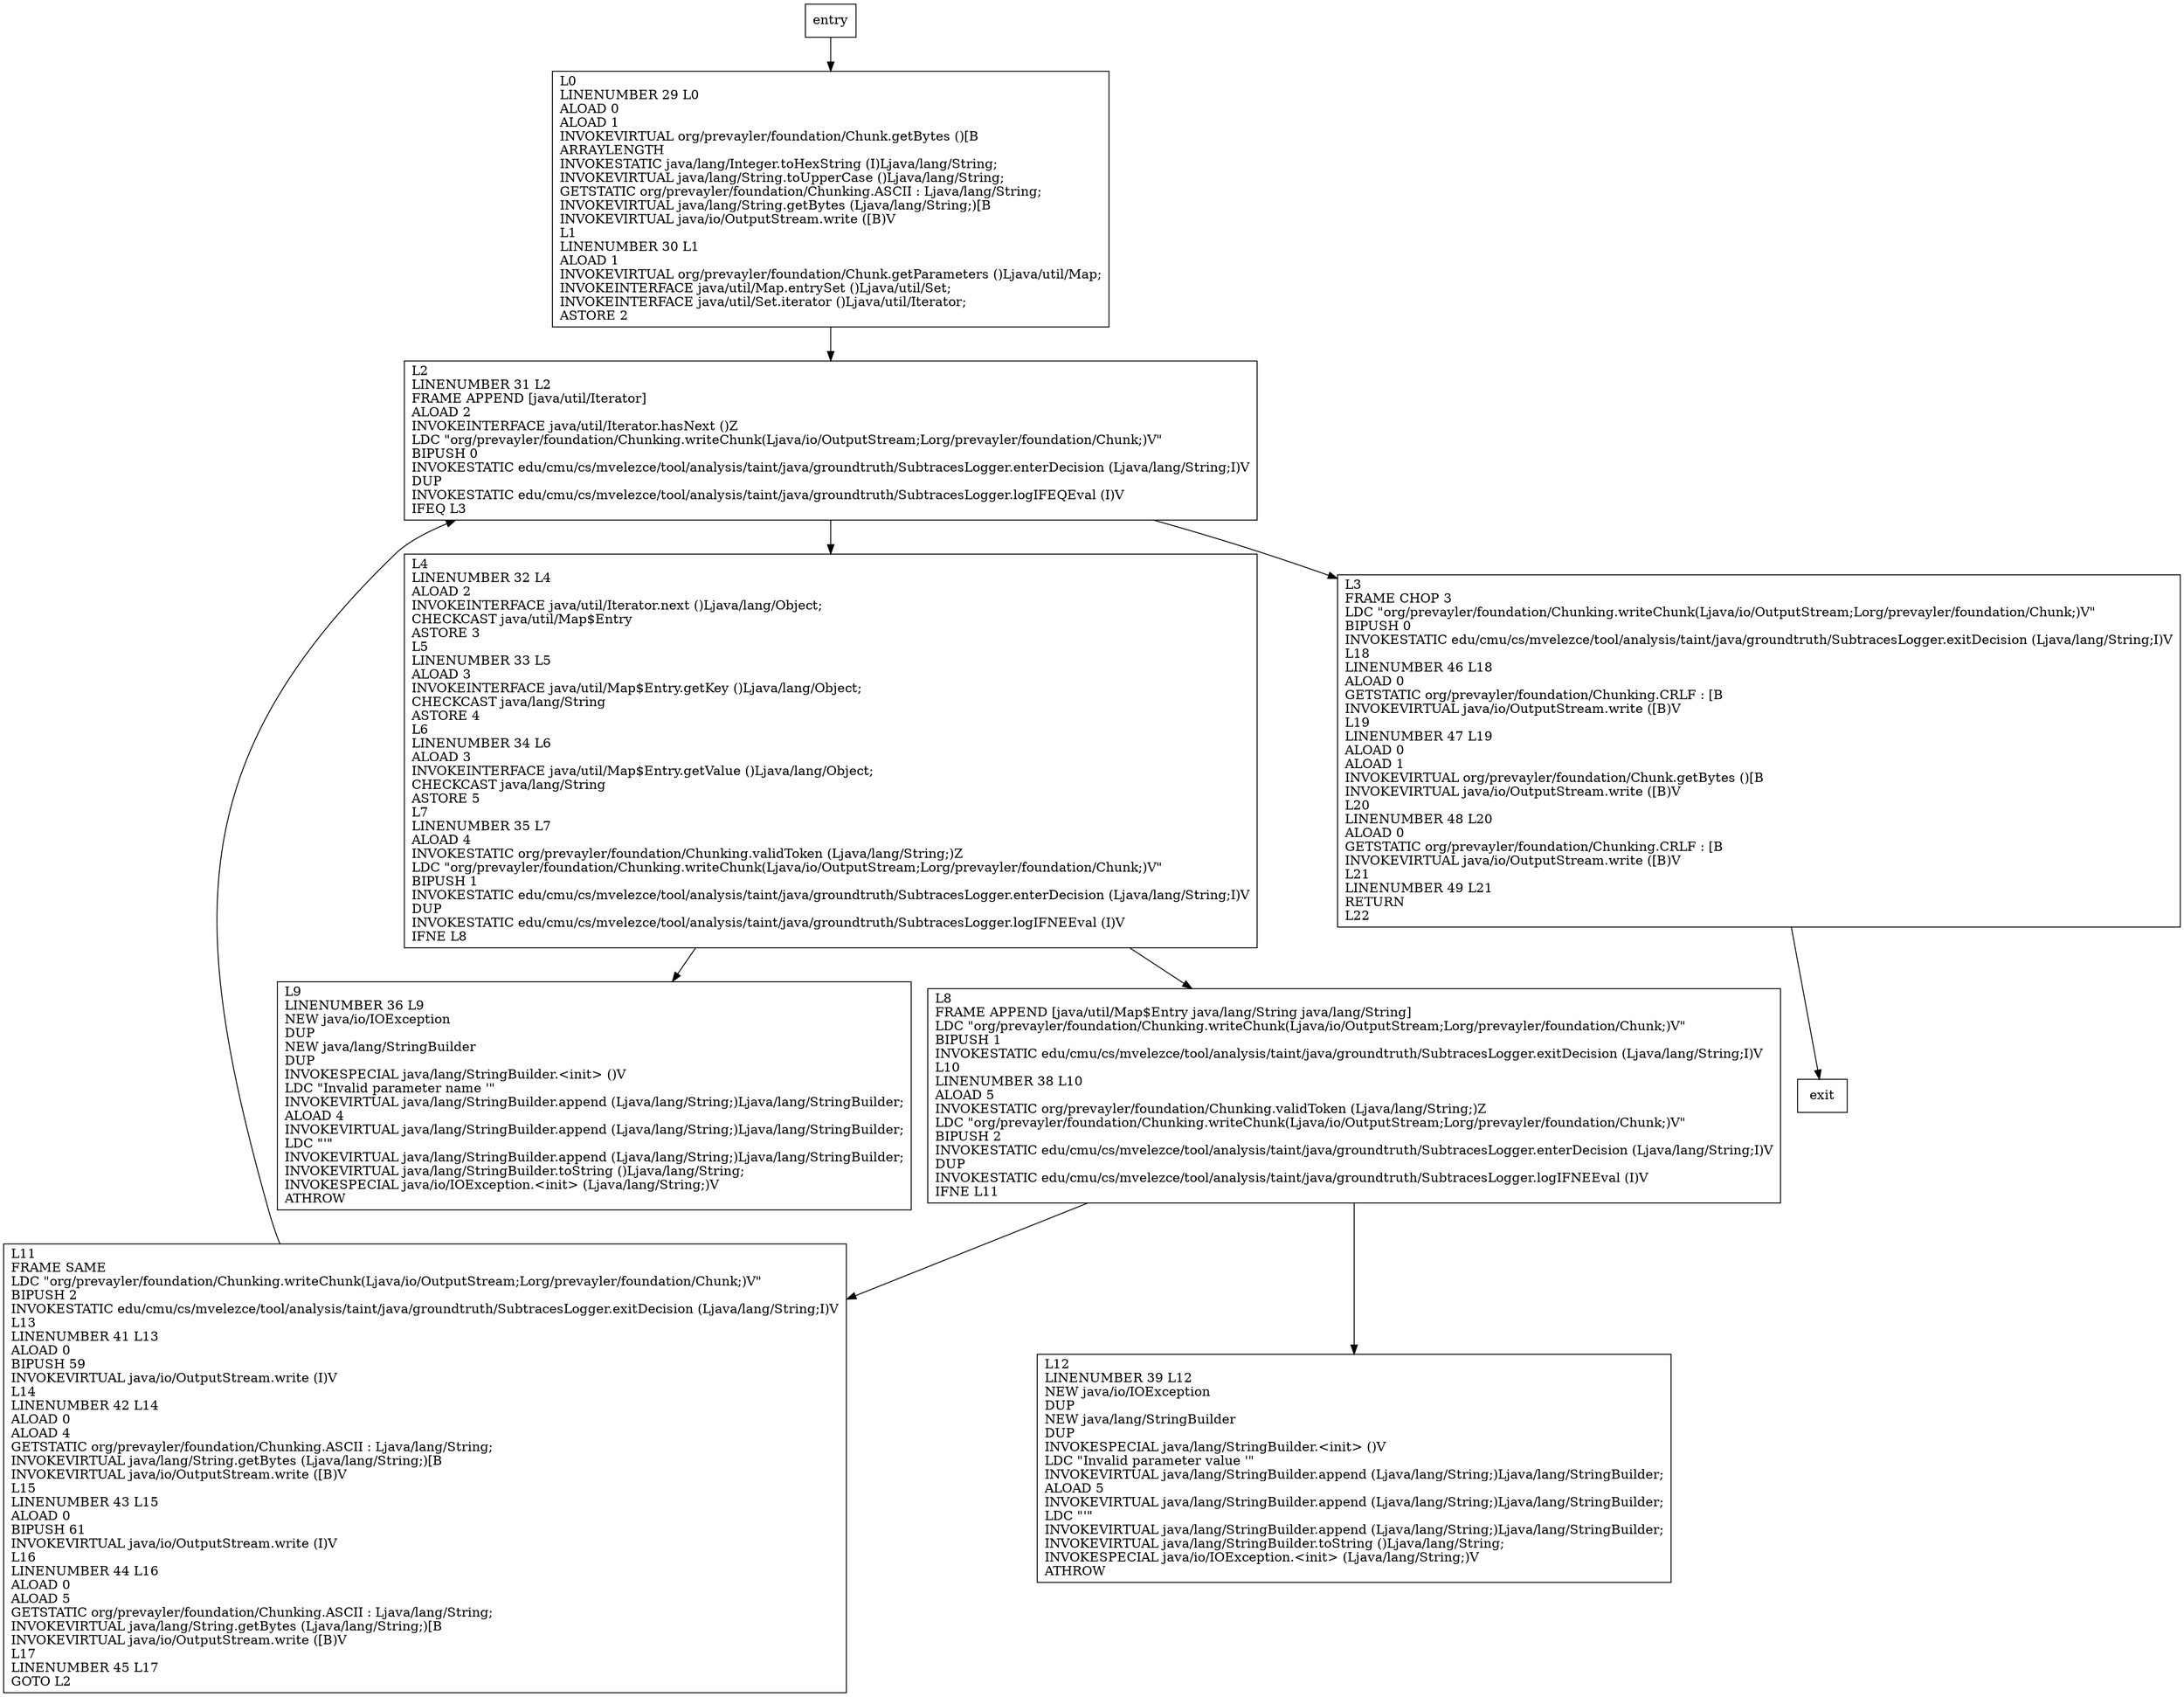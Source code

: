 digraph writeChunk {
node [shape=record];
52544167 [label="L0\lLINENUMBER 29 L0\lALOAD 0\lALOAD 1\lINVOKEVIRTUAL org/prevayler/foundation/Chunk.getBytes ()[B\lARRAYLENGTH\lINVOKESTATIC java/lang/Integer.toHexString (I)Ljava/lang/String;\lINVOKEVIRTUAL java/lang/String.toUpperCase ()Ljava/lang/String;\lGETSTATIC org/prevayler/foundation/Chunking.ASCII : Ljava/lang/String;\lINVOKEVIRTUAL java/lang/String.getBytes (Ljava/lang/String;)[B\lINVOKEVIRTUAL java/io/OutputStream.write ([B)V\lL1\lLINENUMBER 30 L1\lALOAD 1\lINVOKEVIRTUAL org/prevayler/foundation/Chunk.getParameters ()Ljava/util/Map;\lINVOKEINTERFACE java/util/Map.entrySet ()Ljava/util/Set;\lINVOKEINTERFACE java/util/Set.iterator ()Ljava/util/Iterator;\lASTORE 2\l"];
332527768 [label="L4\lLINENUMBER 32 L4\lALOAD 2\lINVOKEINTERFACE java/util/Iterator.next ()Ljava/lang/Object;\lCHECKCAST java/util/Map$Entry\lASTORE 3\lL5\lLINENUMBER 33 L5\lALOAD 3\lINVOKEINTERFACE java/util/Map$Entry.getKey ()Ljava/lang/Object;\lCHECKCAST java/lang/String\lASTORE 4\lL6\lLINENUMBER 34 L6\lALOAD 3\lINVOKEINTERFACE java/util/Map$Entry.getValue ()Ljava/lang/Object;\lCHECKCAST java/lang/String\lASTORE 5\lL7\lLINENUMBER 35 L7\lALOAD 4\lINVOKESTATIC org/prevayler/foundation/Chunking.validToken (Ljava/lang/String;)Z\lLDC \"org/prevayler/foundation/Chunking.writeChunk(Ljava/io/OutputStream;Lorg/prevayler/foundation/Chunk;)V\"\lBIPUSH 1\lINVOKESTATIC edu/cmu/cs/mvelezce/tool/analysis/taint/java/groundtruth/SubtracesLogger.enterDecision (Ljava/lang/String;I)V\lDUP\lINVOKESTATIC edu/cmu/cs/mvelezce/tool/analysis/taint/java/groundtruth/SubtracesLogger.logIFNEEval (I)V\lIFNE L8\l"];
210204797 [label="L3\lFRAME CHOP 3\lLDC \"org/prevayler/foundation/Chunking.writeChunk(Ljava/io/OutputStream;Lorg/prevayler/foundation/Chunk;)V\"\lBIPUSH 0\lINVOKESTATIC edu/cmu/cs/mvelezce/tool/analysis/taint/java/groundtruth/SubtracesLogger.exitDecision (Ljava/lang/String;I)V\lL18\lLINENUMBER 46 L18\lALOAD 0\lGETSTATIC org/prevayler/foundation/Chunking.CRLF : [B\lINVOKEVIRTUAL java/io/OutputStream.write ([B)V\lL19\lLINENUMBER 47 L19\lALOAD 0\lALOAD 1\lINVOKEVIRTUAL org/prevayler/foundation/Chunk.getBytes ()[B\lINVOKEVIRTUAL java/io/OutputStream.write ([B)V\lL20\lLINENUMBER 48 L20\lALOAD 0\lGETSTATIC org/prevayler/foundation/Chunking.CRLF : [B\lINVOKEVIRTUAL java/io/OutputStream.write ([B)V\lL21\lLINENUMBER 49 L21\lRETURN\lL22\l"];
759826033 [label="L12\lLINENUMBER 39 L12\lNEW java/io/IOException\lDUP\lNEW java/lang/StringBuilder\lDUP\lINVOKESPECIAL java/lang/StringBuilder.\<init\> ()V\lLDC \"Invalid parameter value '\"\lINVOKEVIRTUAL java/lang/StringBuilder.append (Ljava/lang/String;)Ljava/lang/StringBuilder;\lALOAD 5\lINVOKEVIRTUAL java/lang/StringBuilder.append (Ljava/lang/String;)Ljava/lang/StringBuilder;\lLDC \"'\"\lINVOKEVIRTUAL java/lang/StringBuilder.append (Ljava/lang/String;)Ljava/lang/StringBuilder;\lINVOKEVIRTUAL java/lang/StringBuilder.toString ()Ljava/lang/String;\lINVOKESPECIAL java/io/IOException.\<init\> (Ljava/lang/String;)V\lATHROW\l"];
826490361 [label="L9\lLINENUMBER 36 L9\lNEW java/io/IOException\lDUP\lNEW java/lang/StringBuilder\lDUP\lINVOKESPECIAL java/lang/StringBuilder.\<init\> ()V\lLDC \"Invalid parameter name '\"\lINVOKEVIRTUAL java/lang/StringBuilder.append (Ljava/lang/String;)Ljava/lang/StringBuilder;\lALOAD 4\lINVOKEVIRTUAL java/lang/StringBuilder.append (Ljava/lang/String;)Ljava/lang/StringBuilder;\lLDC \"'\"\lINVOKEVIRTUAL java/lang/StringBuilder.append (Ljava/lang/String;)Ljava/lang/StringBuilder;\lINVOKEVIRTUAL java/lang/StringBuilder.toString ()Ljava/lang/String;\lINVOKESPECIAL java/io/IOException.\<init\> (Ljava/lang/String;)V\lATHROW\l"];
448382773 [label="L11\lFRAME SAME\lLDC \"org/prevayler/foundation/Chunking.writeChunk(Ljava/io/OutputStream;Lorg/prevayler/foundation/Chunk;)V\"\lBIPUSH 2\lINVOKESTATIC edu/cmu/cs/mvelezce/tool/analysis/taint/java/groundtruth/SubtracesLogger.exitDecision (Ljava/lang/String;I)V\lL13\lLINENUMBER 41 L13\lALOAD 0\lBIPUSH 59\lINVOKEVIRTUAL java/io/OutputStream.write (I)V\lL14\lLINENUMBER 42 L14\lALOAD 0\lALOAD 4\lGETSTATIC org/prevayler/foundation/Chunking.ASCII : Ljava/lang/String;\lINVOKEVIRTUAL java/lang/String.getBytes (Ljava/lang/String;)[B\lINVOKEVIRTUAL java/io/OutputStream.write ([B)V\lL15\lLINENUMBER 43 L15\lALOAD 0\lBIPUSH 61\lINVOKEVIRTUAL java/io/OutputStream.write (I)V\lL16\lLINENUMBER 44 L16\lALOAD 0\lALOAD 5\lGETSTATIC org/prevayler/foundation/Chunking.ASCII : Ljava/lang/String;\lINVOKEVIRTUAL java/lang/String.getBytes (Ljava/lang/String;)[B\lINVOKEVIRTUAL java/io/OutputStream.write ([B)V\lL17\lLINENUMBER 45 L17\lGOTO L2\l"];
347377465 [label="L2\lLINENUMBER 31 L2\lFRAME APPEND [java/util/Iterator]\lALOAD 2\lINVOKEINTERFACE java/util/Iterator.hasNext ()Z\lLDC \"org/prevayler/foundation/Chunking.writeChunk(Ljava/io/OutputStream;Lorg/prevayler/foundation/Chunk;)V\"\lBIPUSH 0\lINVOKESTATIC edu/cmu/cs/mvelezce/tool/analysis/taint/java/groundtruth/SubtracesLogger.enterDecision (Ljava/lang/String;I)V\lDUP\lINVOKESTATIC edu/cmu/cs/mvelezce/tool/analysis/taint/java/groundtruth/SubtracesLogger.logIFEQEval (I)V\lIFEQ L3\l"];
29271984 [label="L8\lFRAME APPEND [java/util/Map$Entry java/lang/String java/lang/String]\lLDC \"org/prevayler/foundation/Chunking.writeChunk(Ljava/io/OutputStream;Lorg/prevayler/foundation/Chunk;)V\"\lBIPUSH 1\lINVOKESTATIC edu/cmu/cs/mvelezce/tool/analysis/taint/java/groundtruth/SubtracesLogger.exitDecision (Ljava/lang/String;I)V\lL10\lLINENUMBER 38 L10\lALOAD 5\lINVOKESTATIC org/prevayler/foundation/Chunking.validToken (Ljava/lang/String;)Z\lLDC \"org/prevayler/foundation/Chunking.writeChunk(Ljava/io/OutputStream;Lorg/prevayler/foundation/Chunk;)V\"\lBIPUSH 2\lINVOKESTATIC edu/cmu/cs/mvelezce/tool/analysis/taint/java/groundtruth/SubtracesLogger.enterDecision (Ljava/lang/String;I)V\lDUP\lINVOKESTATIC edu/cmu/cs/mvelezce/tool/analysis/taint/java/groundtruth/SubtracesLogger.logIFNEEval (I)V\lIFNE L11\l"];
entry;
exit;
entry -> 52544167;
52544167 -> 347377465;
332527768 -> 826490361;
332527768 -> 29271984;
210204797 -> exit;
448382773 -> 347377465;
347377465 -> 332527768;
347377465 -> 210204797;
29271984 -> 759826033;
29271984 -> 448382773;
}
